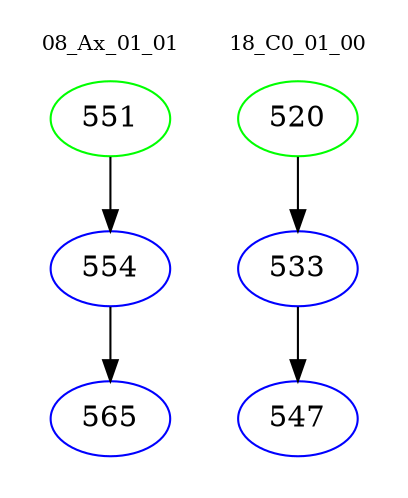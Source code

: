 digraph{
subgraph cluster_0 {
color = white
label = "08_Ax_01_01";
fontsize=10;
T0_551 [label="551", color="green"]
T0_551 -> T0_554 [color="black"]
T0_554 [label="554", color="blue"]
T0_554 -> T0_565 [color="black"]
T0_565 [label="565", color="blue"]
}
subgraph cluster_1 {
color = white
label = "18_C0_01_00";
fontsize=10;
T1_520 [label="520", color="green"]
T1_520 -> T1_533 [color="black"]
T1_533 [label="533", color="blue"]
T1_533 -> T1_547 [color="black"]
T1_547 [label="547", color="blue"]
}
}
